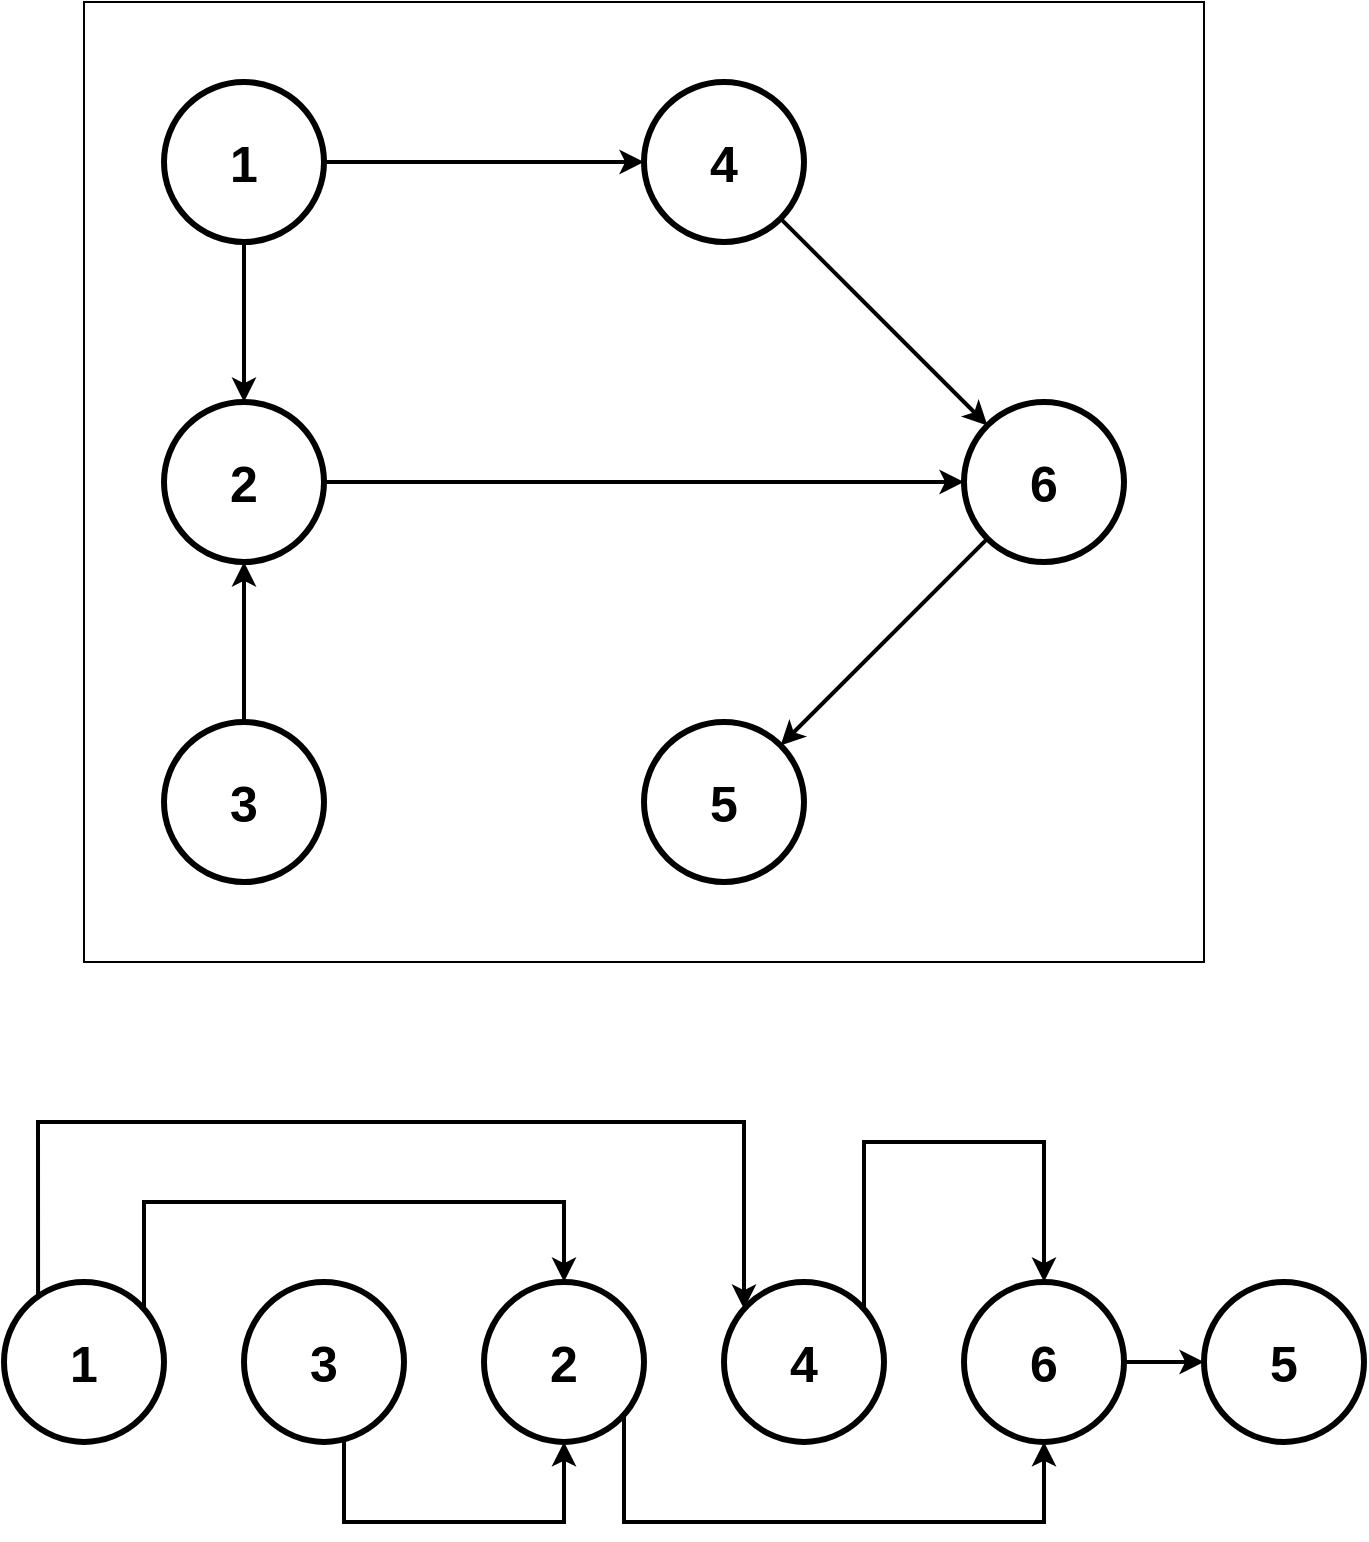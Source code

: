 <mxfile version="24.7.17">
  <diagram name="Страница — 1" id="OoM-96y2ZVEX2tlG2za5">
    <mxGraphModel dx="891" dy="621" grid="1" gridSize="10" guides="1" tooltips="1" connect="1" arrows="1" fold="1" page="1" pageScale="1" pageWidth="827" pageHeight="1169" math="0" shadow="0">
      <root>
        <mxCell id="0" />
        <mxCell id="1" parent="0" />
        <mxCell id="KyF89WWHTDkzAWUkVpDS-19" value="" style="rounded=0;whiteSpace=wrap;html=1;" parent="1" vertex="1">
          <mxGeometry x="80" y="80" width="560" height="480" as="geometry" />
        </mxCell>
        <mxCell id="KyF89WWHTDkzAWUkVpDS-13" style="edgeStyle=orthogonalEdgeStyle;rounded=0;orthogonalLoop=1;jettySize=auto;html=1;entryX=0;entryY=0.5;entryDx=0;entryDy=0;strokeWidth=2;" parent="1" source="KyF89WWHTDkzAWUkVpDS-1" target="KyF89WWHTDkzAWUkVpDS-4" edge="1">
          <mxGeometry relative="1" as="geometry" />
        </mxCell>
        <mxCell id="KyF89WWHTDkzAWUkVpDS-14" style="edgeStyle=orthogonalEdgeStyle;rounded=0;orthogonalLoop=1;jettySize=auto;html=1;strokeWidth=2;" parent="1" source="KyF89WWHTDkzAWUkVpDS-1" target="KyF89WWHTDkzAWUkVpDS-11" edge="1">
          <mxGeometry relative="1" as="geometry" />
        </mxCell>
        <mxCell id="KyF89WWHTDkzAWUkVpDS-1" value="1" style="ellipse;whiteSpace=wrap;html=1;aspect=fixed;fontSize=25;strokeWidth=3;fontStyle=1" parent="1" vertex="1">
          <mxGeometry x="120" y="120" width="80" height="80" as="geometry" />
        </mxCell>
        <mxCell id="KyF89WWHTDkzAWUkVpDS-15" style="edgeStyle=orthogonalEdgeStyle;rounded=0;orthogonalLoop=1;jettySize=auto;html=1;strokeWidth=2;" parent="1" source="KyF89WWHTDkzAWUkVpDS-2" target="KyF89WWHTDkzAWUkVpDS-11" edge="1">
          <mxGeometry relative="1" as="geometry" />
        </mxCell>
        <mxCell id="KyF89WWHTDkzAWUkVpDS-2" value="3" style="ellipse;whiteSpace=wrap;html=1;aspect=fixed;fontSize=25;strokeWidth=3;fontStyle=1" parent="1" vertex="1">
          <mxGeometry x="120" y="440" width="80" height="80" as="geometry" />
        </mxCell>
        <mxCell id="KyF89WWHTDkzAWUkVpDS-3" value="5" style="ellipse;whiteSpace=wrap;html=1;aspect=fixed;fontSize=25;strokeWidth=3;fontStyle=1" parent="1" vertex="1">
          <mxGeometry x="360" y="440" width="80" height="80" as="geometry" />
        </mxCell>
        <mxCell id="KyF89WWHTDkzAWUkVpDS-8" style="rounded=0;orthogonalLoop=1;jettySize=auto;html=1;strokeWidth=2;" parent="1" source="KyF89WWHTDkzAWUkVpDS-4" target="KyF89WWHTDkzAWUkVpDS-5" edge="1">
          <mxGeometry relative="1" as="geometry" />
        </mxCell>
        <mxCell id="KyF89WWHTDkzAWUkVpDS-4" value="4" style="ellipse;whiteSpace=wrap;html=1;aspect=fixed;fontSize=25;strokeWidth=3;fontStyle=1" parent="1" vertex="1">
          <mxGeometry x="360" y="120" width="80" height="80" as="geometry" />
        </mxCell>
        <mxCell id="KyF89WWHTDkzAWUkVpDS-5" value="6" style="ellipse;whiteSpace=wrap;html=1;aspect=fixed;fontSize=25;strokeWidth=3;fontStyle=1" parent="1" vertex="1">
          <mxGeometry x="520" y="280" width="80" height="80" as="geometry" />
        </mxCell>
        <mxCell id="KyF89WWHTDkzAWUkVpDS-12" style="edgeStyle=orthogonalEdgeStyle;rounded=0;orthogonalLoop=1;jettySize=auto;html=1;strokeWidth=2;" parent="1" source="KyF89WWHTDkzAWUkVpDS-11" target="KyF89WWHTDkzAWUkVpDS-5" edge="1">
          <mxGeometry relative="1" as="geometry" />
        </mxCell>
        <mxCell id="KyF89WWHTDkzAWUkVpDS-11" value="2" style="ellipse;whiteSpace=wrap;html=1;aspect=fixed;fontSize=25;strokeWidth=3;fontStyle=1" parent="1" vertex="1">
          <mxGeometry x="120" y="280" width="80" height="80" as="geometry" />
        </mxCell>
        <mxCell id="KyF89WWHTDkzAWUkVpDS-18" style="rounded=0;orthogonalLoop=1;jettySize=auto;html=1;strokeWidth=2;" parent="1" source="KyF89WWHTDkzAWUkVpDS-5" target="KyF89WWHTDkzAWUkVpDS-3" edge="1">
          <mxGeometry relative="1" as="geometry" />
        </mxCell>
        <mxCell id="ebfkek8er6oPzQc5clfl-1" style="edgeStyle=orthogonalEdgeStyle;rounded=0;orthogonalLoop=1;jettySize=auto;html=1;strokeWidth=2;exitX=0.213;exitY=0.128;exitDx=0;exitDy=0;exitPerimeter=0;" edge="1" source="ebfkek8er6oPzQc5clfl-3" target="ebfkek8er6oPzQc5clfl-8" parent="1">
          <mxGeometry relative="1" as="geometry">
            <mxPoint x="130" y="719.96" as="sourcePoint" />
            <mxPoint x="450" y="719.96" as="targetPoint" />
            <Array as="points">
              <mxPoint x="57" y="640" />
              <mxPoint x="410" y="640" />
            </Array>
          </mxGeometry>
        </mxCell>
        <mxCell id="ebfkek8er6oPzQc5clfl-2" style="edgeStyle=orthogonalEdgeStyle;rounded=0;orthogonalLoop=1;jettySize=auto;html=1;strokeWidth=2;entryX=0.5;entryY=0;entryDx=0;entryDy=0;" edge="1" source="ebfkek8er6oPzQc5clfl-3" target="ebfkek8er6oPzQc5clfl-11" parent="1">
          <mxGeometry relative="1" as="geometry">
            <Array as="points">
              <mxPoint x="110" y="680" />
              <mxPoint x="320" y="680" />
            </Array>
          </mxGeometry>
        </mxCell>
        <mxCell id="ebfkek8er6oPzQc5clfl-3" value="1" style="ellipse;whiteSpace=wrap;html=1;aspect=fixed;fontSize=25;strokeWidth=3;fontStyle=1" vertex="1" parent="1">
          <mxGeometry x="40" y="719.96" width="80" height="80" as="geometry" />
        </mxCell>
        <mxCell id="ebfkek8er6oPzQc5clfl-14" style="edgeStyle=orthogonalEdgeStyle;rounded=0;orthogonalLoop=1;jettySize=auto;html=1;strokeWidth=2;" edge="1" parent="1" source="ebfkek8er6oPzQc5clfl-5" target="ebfkek8er6oPzQc5clfl-11">
          <mxGeometry relative="1" as="geometry">
            <Array as="points">
              <mxPoint x="210" y="839.96" />
              <mxPoint x="320" y="839.96" />
            </Array>
          </mxGeometry>
        </mxCell>
        <mxCell id="ebfkek8er6oPzQc5clfl-5" value="3" style="ellipse;whiteSpace=wrap;html=1;aspect=fixed;fontSize=25;strokeWidth=3;fontStyle=1" vertex="1" parent="1">
          <mxGeometry x="160" y="719.96" width="80" height="80" as="geometry" />
        </mxCell>
        <mxCell id="ebfkek8er6oPzQc5clfl-8" value="4" style="ellipse;whiteSpace=wrap;html=1;aspect=fixed;fontSize=25;strokeWidth=3;fontStyle=1" vertex="1" parent="1">
          <mxGeometry x="400" y="719.96" width="80" height="80" as="geometry" />
        </mxCell>
        <mxCell id="ebfkek8er6oPzQc5clfl-9" value="6" style="ellipse;whiteSpace=wrap;html=1;aspect=fixed;fontSize=25;strokeWidth=3;fontStyle=1" vertex="1" parent="1">
          <mxGeometry x="520" y="719.96" width="80" height="80" as="geometry" />
        </mxCell>
        <mxCell id="ebfkek8er6oPzQc5clfl-16" style="edgeStyle=orthogonalEdgeStyle;rounded=0;orthogonalLoop=1;jettySize=auto;html=1;entryX=0.5;entryY=1;entryDx=0;entryDy=0;strokeWidth=2;" edge="1" parent="1" source="ebfkek8er6oPzQc5clfl-11" target="ebfkek8er6oPzQc5clfl-9">
          <mxGeometry relative="1" as="geometry">
            <Array as="points">
              <mxPoint x="350" y="840" />
              <mxPoint x="560" y="840" />
            </Array>
          </mxGeometry>
        </mxCell>
        <mxCell id="ebfkek8er6oPzQc5clfl-11" value="2" style="ellipse;whiteSpace=wrap;html=1;aspect=fixed;fontSize=25;strokeWidth=3;fontStyle=1" vertex="1" parent="1">
          <mxGeometry x="280" y="719.96" width="80" height="80" as="geometry" />
        </mxCell>
        <mxCell id="ebfkek8er6oPzQc5clfl-12" style="rounded=0;orthogonalLoop=1;jettySize=auto;html=1;strokeWidth=2;" edge="1" source="ebfkek8er6oPzQc5clfl-9" target="ebfkek8er6oPzQc5clfl-6" parent="1">
          <mxGeometry relative="1" as="geometry">
            <Array as="points" />
          </mxGeometry>
        </mxCell>
        <mxCell id="ebfkek8er6oPzQc5clfl-13" value="" style="rounded=0;orthogonalLoop=1;jettySize=auto;html=1;strokeWidth=2;entryX=0.5;entryY=0;entryDx=0;entryDy=0;edgeStyle=orthogonalEdgeStyle;exitX=1;exitY=0;exitDx=0;exitDy=0;" edge="1" parent="1" source="ebfkek8er6oPzQc5clfl-8" target="ebfkek8er6oPzQc5clfl-9">
          <mxGeometry relative="1" as="geometry">
            <mxPoint x="480" y="759.96" as="sourcePoint" />
            <mxPoint x="700" y="759.96" as="targetPoint" />
            <Array as="points">
              <mxPoint x="470" y="732" />
              <mxPoint x="470" y="650" />
              <mxPoint x="560" y="650" />
            </Array>
          </mxGeometry>
        </mxCell>
        <mxCell id="ebfkek8er6oPzQc5clfl-6" value="5" style="ellipse;whiteSpace=wrap;html=1;aspect=fixed;fontSize=25;strokeWidth=3;fontStyle=1" vertex="1" parent="1">
          <mxGeometry x="640" y="719.96" width="80" height="80" as="geometry" />
        </mxCell>
      </root>
    </mxGraphModel>
  </diagram>
</mxfile>
